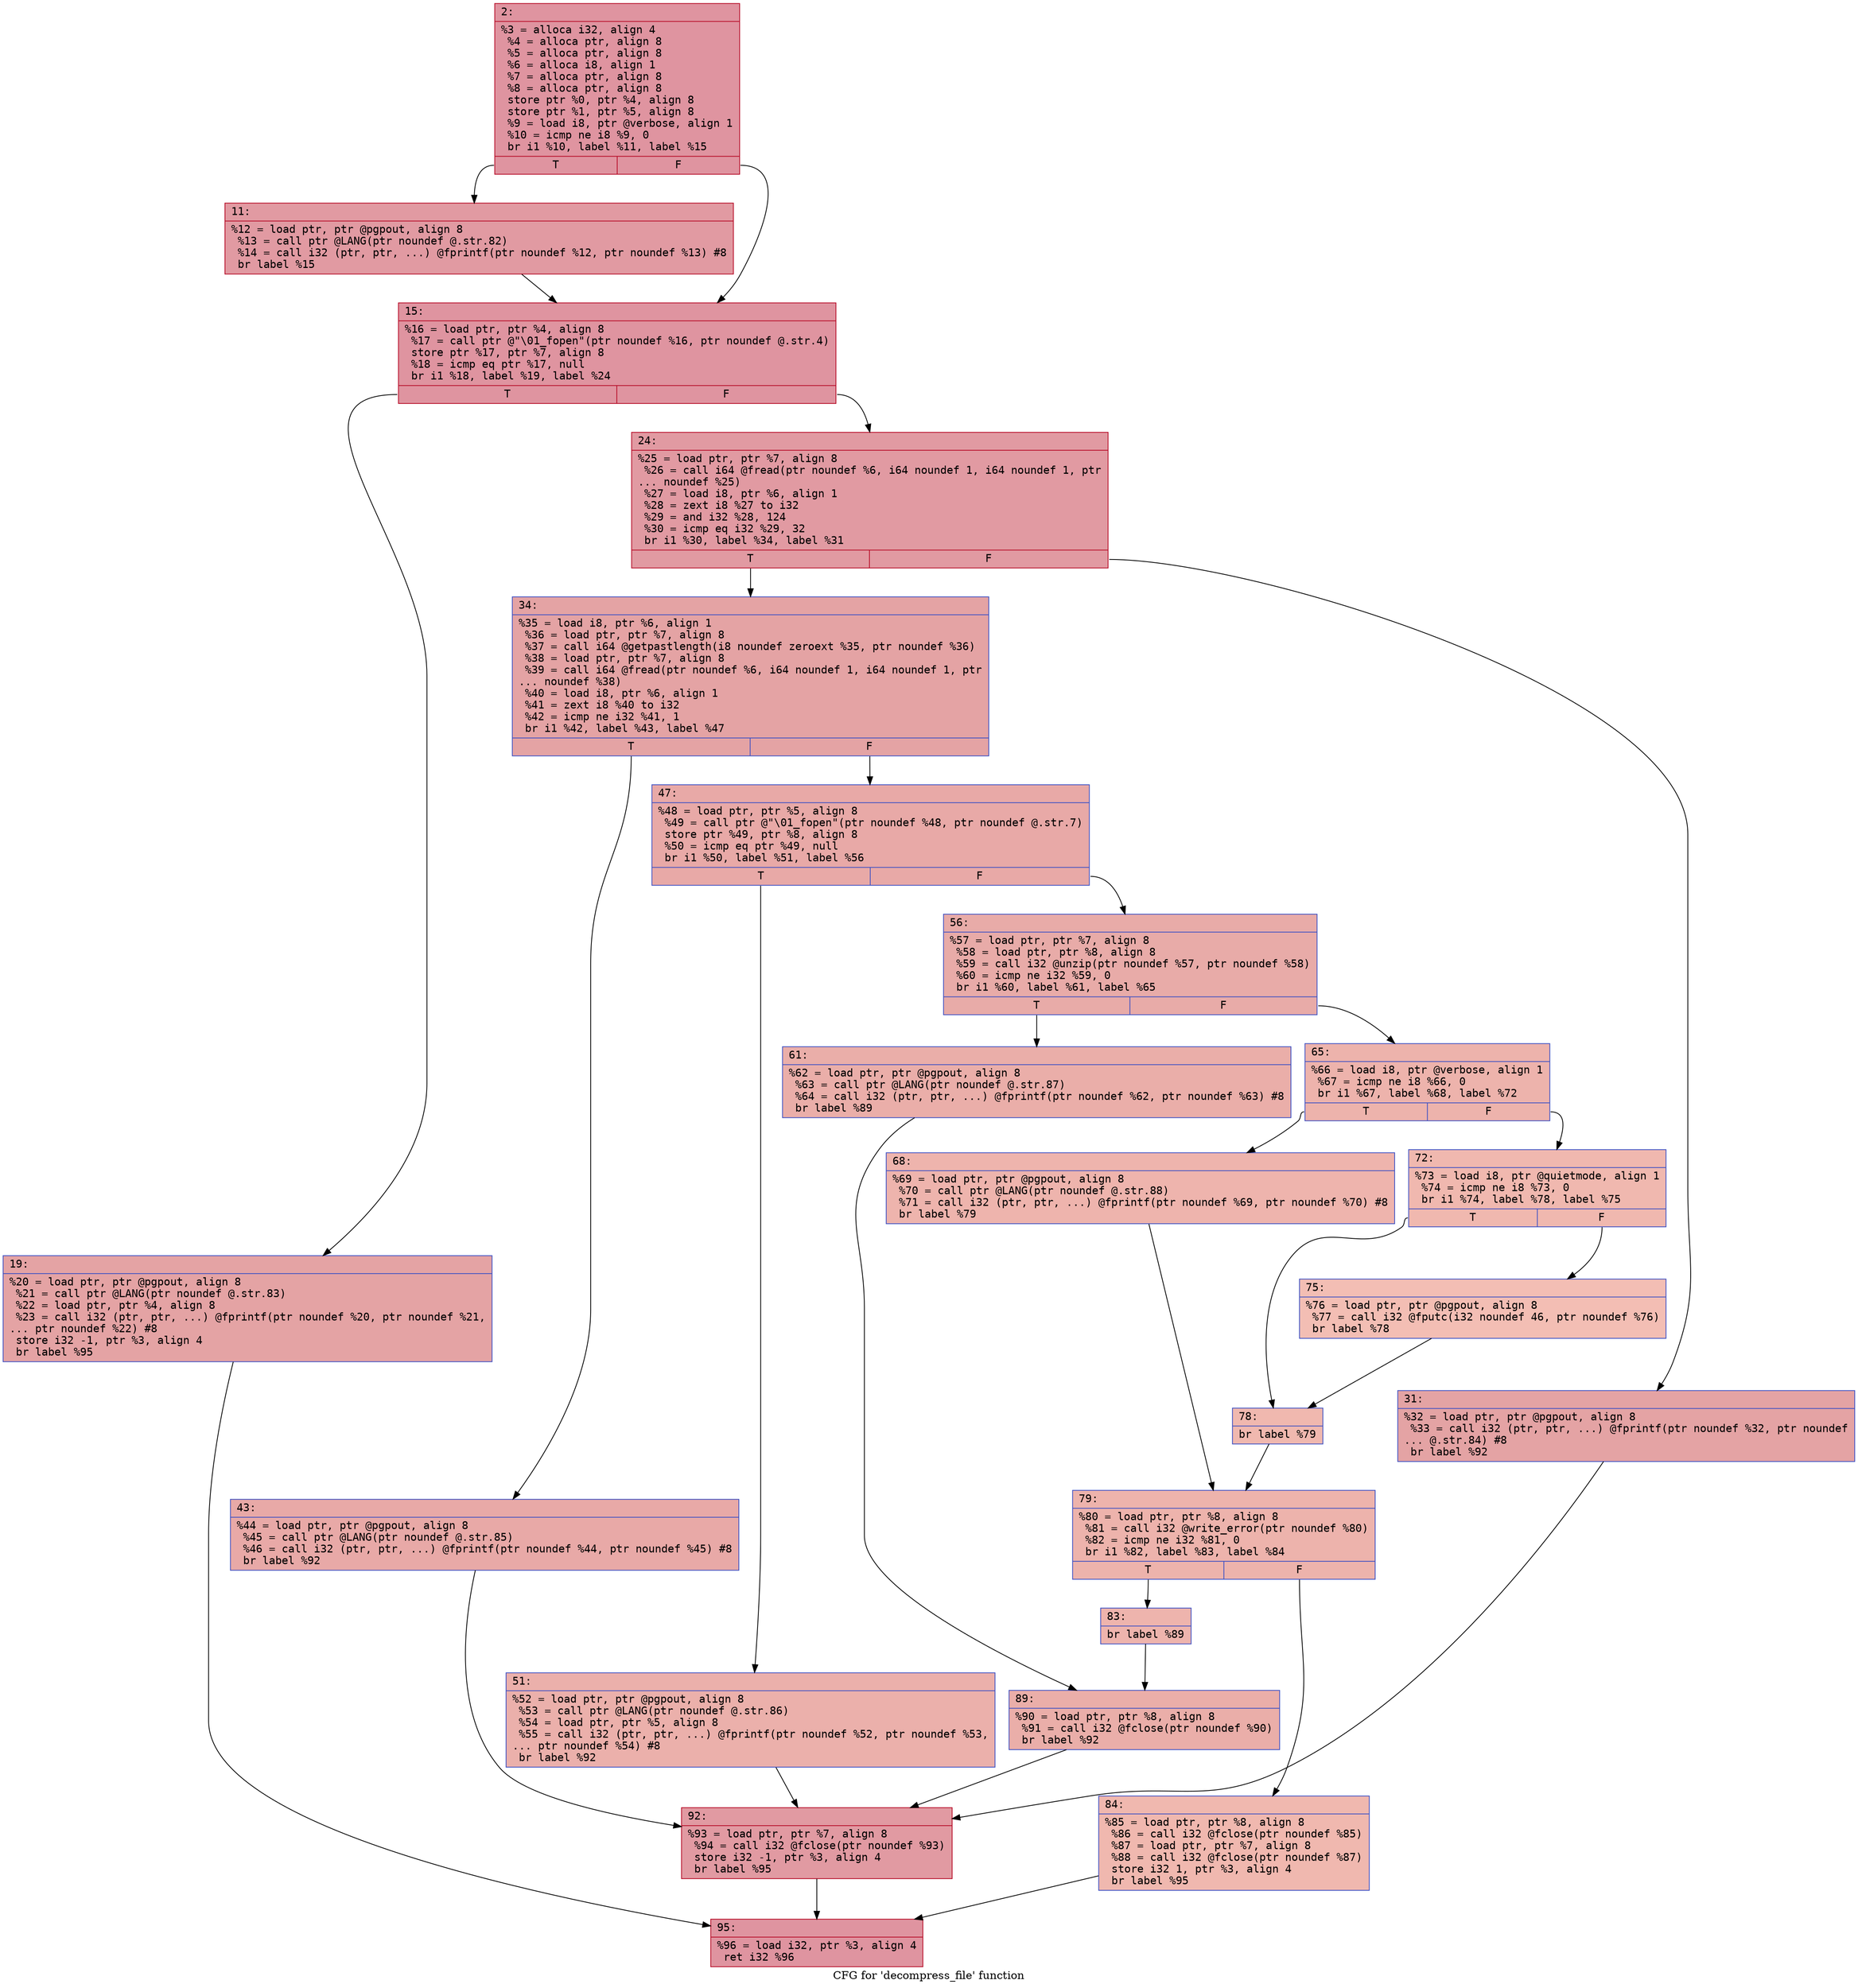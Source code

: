digraph "CFG for 'decompress_file' function" {
	label="CFG for 'decompress_file' function";

	Node0x6000002adbd0 [shape=record,color="#b70d28ff", style=filled, fillcolor="#b70d2870" fontname="Courier",label="{2:\l|  %3 = alloca i32, align 4\l  %4 = alloca ptr, align 8\l  %5 = alloca ptr, align 8\l  %6 = alloca i8, align 1\l  %7 = alloca ptr, align 8\l  %8 = alloca ptr, align 8\l  store ptr %0, ptr %4, align 8\l  store ptr %1, ptr %5, align 8\l  %9 = load i8, ptr @verbose, align 1\l  %10 = icmp ne i8 %9, 0\l  br i1 %10, label %11, label %15\l|{<s0>T|<s1>F}}"];
	Node0x6000002adbd0:s0 -> Node0x6000002adc20[tooltip="2 -> 11\nProbability 62.50%" ];
	Node0x6000002adbd0:s1 -> Node0x6000002adc70[tooltip="2 -> 15\nProbability 37.50%" ];
	Node0x6000002adc20 [shape=record,color="#b70d28ff", style=filled, fillcolor="#bb1b2c70" fontname="Courier",label="{11:\l|  %12 = load ptr, ptr @pgpout, align 8\l  %13 = call ptr @LANG(ptr noundef @.str.82)\l  %14 = call i32 (ptr, ptr, ...) @fprintf(ptr noundef %12, ptr noundef %13) #8\l  br label %15\l}"];
	Node0x6000002adc20 -> Node0x6000002adc70[tooltip="11 -> 15\nProbability 100.00%" ];
	Node0x6000002adc70 [shape=record,color="#b70d28ff", style=filled, fillcolor="#b70d2870" fontname="Courier",label="{15:\l|  %16 = load ptr, ptr %4, align 8\l  %17 = call ptr @\"\\01_fopen\"(ptr noundef %16, ptr noundef @.str.4)\l  store ptr %17, ptr %7, align 8\l  %18 = icmp eq ptr %17, null\l  br i1 %18, label %19, label %24\l|{<s0>T|<s1>F}}"];
	Node0x6000002adc70:s0 -> Node0x6000002adcc0[tooltip="15 -> 19\nProbability 37.50%" ];
	Node0x6000002adc70:s1 -> Node0x6000002add10[tooltip="15 -> 24\nProbability 62.50%" ];
	Node0x6000002adcc0 [shape=record,color="#3d50c3ff", style=filled, fillcolor="#c32e3170" fontname="Courier",label="{19:\l|  %20 = load ptr, ptr @pgpout, align 8\l  %21 = call ptr @LANG(ptr noundef @.str.83)\l  %22 = load ptr, ptr %4, align 8\l  %23 = call i32 (ptr, ptr, ...) @fprintf(ptr noundef %20, ptr noundef %21,\l... ptr noundef %22) #8\l  store i32 -1, ptr %3, align 4\l  br label %95\l}"];
	Node0x6000002adcc0 -> Node0x6000002ae2b0[tooltip="19 -> 95\nProbability 100.00%" ];
	Node0x6000002add10 [shape=record,color="#b70d28ff", style=filled, fillcolor="#bb1b2c70" fontname="Courier",label="{24:\l|  %25 = load ptr, ptr %7, align 8\l  %26 = call i64 @fread(ptr noundef %6, i64 noundef 1, i64 noundef 1, ptr\l... noundef %25)\l  %27 = load i8, ptr %6, align 1\l  %28 = zext i8 %27 to i32\l  %29 = and i32 %28, 124\l  %30 = icmp eq i32 %29, 32\l  br i1 %30, label %34, label %31\l|{<s0>T|<s1>F}}"];
	Node0x6000002add10:s0 -> Node0x6000002addb0[tooltip="24 -> 34\nProbability 50.00%" ];
	Node0x6000002add10:s1 -> Node0x6000002add60[tooltip="24 -> 31\nProbability 50.00%" ];
	Node0x6000002add60 [shape=record,color="#3d50c3ff", style=filled, fillcolor="#c32e3170" fontname="Courier",label="{31:\l|  %32 = load ptr, ptr @pgpout, align 8\l  %33 = call i32 (ptr, ptr, ...) @fprintf(ptr noundef %32, ptr noundef\l... @.str.84) #8\l  br label %92\l}"];
	Node0x6000002add60 -> Node0x6000002ae260[tooltip="31 -> 92\nProbability 100.00%" ];
	Node0x6000002addb0 [shape=record,color="#3d50c3ff", style=filled, fillcolor="#c32e3170" fontname="Courier",label="{34:\l|  %35 = load i8, ptr %6, align 1\l  %36 = load ptr, ptr %7, align 8\l  %37 = call i64 @getpastlength(i8 noundef zeroext %35, ptr noundef %36)\l  %38 = load ptr, ptr %7, align 8\l  %39 = call i64 @fread(ptr noundef %6, i64 noundef 1, i64 noundef 1, ptr\l... noundef %38)\l  %40 = load i8, ptr %6, align 1\l  %41 = zext i8 %40 to i32\l  %42 = icmp ne i32 %41, 1\l  br i1 %42, label %43, label %47\l|{<s0>T|<s1>F}}"];
	Node0x6000002addb0:s0 -> Node0x6000002ade00[tooltip="34 -> 43\nProbability 50.00%" ];
	Node0x6000002addb0:s1 -> Node0x6000002ade50[tooltip="34 -> 47\nProbability 50.00%" ];
	Node0x6000002ade00 [shape=record,color="#3d50c3ff", style=filled, fillcolor="#ca3b3770" fontname="Courier",label="{43:\l|  %44 = load ptr, ptr @pgpout, align 8\l  %45 = call ptr @LANG(ptr noundef @.str.85)\l  %46 = call i32 (ptr, ptr, ...) @fprintf(ptr noundef %44, ptr noundef %45) #8\l  br label %92\l}"];
	Node0x6000002ade00 -> Node0x6000002ae260[tooltip="43 -> 92\nProbability 100.00%" ];
	Node0x6000002ade50 [shape=record,color="#3d50c3ff", style=filled, fillcolor="#ca3b3770" fontname="Courier",label="{47:\l|  %48 = load ptr, ptr %5, align 8\l  %49 = call ptr @\"\\01_fopen\"(ptr noundef %48, ptr noundef @.str.7)\l  store ptr %49, ptr %8, align 8\l  %50 = icmp eq ptr %49, null\l  br i1 %50, label %51, label %56\l|{<s0>T|<s1>F}}"];
	Node0x6000002ade50:s0 -> Node0x6000002adea0[tooltip="47 -> 51\nProbability 37.50%" ];
	Node0x6000002ade50:s1 -> Node0x6000002adef0[tooltip="47 -> 56\nProbability 62.50%" ];
	Node0x6000002adea0 [shape=record,color="#3d50c3ff", style=filled, fillcolor="#d24b4070" fontname="Courier",label="{51:\l|  %52 = load ptr, ptr @pgpout, align 8\l  %53 = call ptr @LANG(ptr noundef @.str.86)\l  %54 = load ptr, ptr %5, align 8\l  %55 = call i32 (ptr, ptr, ...) @fprintf(ptr noundef %52, ptr noundef %53,\l... ptr noundef %54) #8\l  br label %92\l}"];
	Node0x6000002adea0 -> Node0x6000002ae260[tooltip="51 -> 92\nProbability 100.00%" ];
	Node0x6000002adef0 [shape=record,color="#3d50c3ff", style=filled, fillcolor="#cc403a70" fontname="Courier",label="{56:\l|  %57 = load ptr, ptr %7, align 8\l  %58 = load ptr, ptr %8, align 8\l  %59 = call i32 @unzip(ptr noundef %57, ptr noundef %58)\l  %60 = icmp ne i32 %59, 0\l  br i1 %60, label %61, label %65\l|{<s0>T|<s1>F}}"];
	Node0x6000002adef0:s0 -> Node0x6000002adf40[tooltip="56 -> 61\nProbability 62.50%" ];
	Node0x6000002adef0:s1 -> Node0x6000002adf90[tooltip="56 -> 65\nProbability 37.50%" ];
	Node0x6000002adf40 [shape=record,color="#3d50c3ff", style=filled, fillcolor="#d0473d70" fontname="Courier",label="{61:\l|  %62 = load ptr, ptr @pgpout, align 8\l  %63 = call ptr @LANG(ptr noundef @.str.87)\l  %64 = call i32 (ptr, ptr, ...) @fprintf(ptr noundef %62, ptr noundef %63) #8\l  br label %89\l}"];
	Node0x6000002adf40 -> Node0x6000002ae210[tooltip="61 -> 89\nProbability 100.00%" ];
	Node0x6000002adf90 [shape=record,color="#3d50c3ff", style=filled, fillcolor="#d6524470" fontname="Courier",label="{65:\l|  %66 = load i8, ptr @verbose, align 1\l  %67 = icmp ne i8 %66, 0\l  br i1 %67, label %68, label %72\l|{<s0>T|<s1>F}}"];
	Node0x6000002adf90:s0 -> Node0x6000002adfe0[tooltip="65 -> 68\nProbability 62.50%" ];
	Node0x6000002adf90:s1 -> Node0x6000002ae030[tooltip="65 -> 72\nProbability 37.50%" ];
	Node0x6000002adfe0 [shape=record,color="#3d50c3ff", style=filled, fillcolor="#d8564670" fontname="Courier",label="{68:\l|  %69 = load ptr, ptr @pgpout, align 8\l  %70 = call ptr @LANG(ptr noundef @.str.88)\l  %71 = call i32 (ptr, ptr, ...) @fprintf(ptr noundef %69, ptr noundef %70) #8\l  br label %79\l}"];
	Node0x6000002adfe0 -> Node0x6000002ae120[tooltip="68 -> 79\nProbability 100.00%" ];
	Node0x6000002ae030 [shape=record,color="#3d50c3ff", style=filled, fillcolor="#dc5d4a70" fontname="Courier",label="{72:\l|  %73 = load i8, ptr @quietmode, align 1\l  %74 = icmp ne i8 %73, 0\l  br i1 %74, label %78, label %75\l|{<s0>T|<s1>F}}"];
	Node0x6000002ae030:s0 -> Node0x6000002ae0d0[tooltip="72 -> 78\nProbability 62.50%" ];
	Node0x6000002ae030:s1 -> Node0x6000002ae080[tooltip="72 -> 75\nProbability 37.50%" ];
	Node0x6000002ae080 [shape=record,color="#3d50c3ff", style=filled, fillcolor="#e36c5570" fontname="Courier",label="{75:\l|  %76 = load ptr, ptr @pgpout, align 8\l  %77 = call i32 @fputc(i32 noundef 46, ptr noundef %76)\l  br label %78\l}"];
	Node0x6000002ae080 -> Node0x6000002ae0d0[tooltip="75 -> 78\nProbability 100.00%" ];
	Node0x6000002ae0d0 [shape=record,color="#3d50c3ff", style=filled, fillcolor="#dc5d4a70" fontname="Courier",label="{78:\l|  br label %79\l}"];
	Node0x6000002ae0d0 -> Node0x6000002ae120[tooltip="78 -> 79\nProbability 100.00%" ];
	Node0x6000002ae120 [shape=record,color="#3d50c3ff", style=filled, fillcolor="#d6524470" fontname="Courier",label="{79:\l|  %80 = load ptr, ptr %8, align 8\l  %81 = call i32 @write_error(ptr noundef %80)\l  %82 = icmp ne i32 %81, 0\l  br i1 %82, label %83, label %84\l|{<s0>T|<s1>F}}"];
	Node0x6000002ae120:s0 -> Node0x6000002ae170[tooltip="79 -> 83\nProbability 62.50%" ];
	Node0x6000002ae120:s1 -> Node0x6000002ae1c0[tooltip="79 -> 84\nProbability 37.50%" ];
	Node0x6000002ae170 [shape=record,color="#3d50c3ff", style=filled, fillcolor="#d8564670" fontname="Courier",label="{83:\l|  br label %89\l}"];
	Node0x6000002ae170 -> Node0x6000002ae210[tooltip="83 -> 89\nProbability 100.00%" ];
	Node0x6000002ae1c0 [shape=record,color="#3d50c3ff", style=filled, fillcolor="#dc5d4a70" fontname="Courier",label="{84:\l|  %85 = load ptr, ptr %8, align 8\l  %86 = call i32 @fclose(ptr noundef %85)\l  %87 = load ptr, ptr %7, align 8\l  %88 = call i32 @fclose(ptr noundef %87)\l  store i32 1, ptr %3, align 4\l  br label %95\l}"];
	Node0x6000002ae1c0 -> Node0x6000002ae2b0[tooltip="84 -> 95\nProbability 100.00%" ];
	Node0x6000002ae210 [shape=record,color="#3d50c3ff", style=filled, fillcolor="#d0473d70" fontname="Courier",label="{89:\l|  %90 = load ptr, ptr %8, align 8\l  %91 = call i32 @fclose(ptr noundef %90)\l  br label %92\l}"];
	Node0x6000002ae210 -> Node0x6000002ae260[tooltip="89 -> 92\nProbability 100.00%" ];
	Node0x6000002ae260 [shape=record,color="#b70d28ff", style=filled, fillcolor="#bb1b2c70" fontname="Courier",label="{92:\l|  %93 = load ptr, ptr %7, align 8\l  %94 = call i32 @fclose(ptr noundef %93)\l  store i32 -1, ptr %3, align 4\l  br label %95\l}"];
	Node0x6000002ae260 -> Node0x6000002ae2b0[tooltip="92 -> 95\nProbability 100.00%" ];
	Node0x6000002ae2b0 [shape=record,color="#b70d28ff", style=filled, fillcolor="#b70d2870" fontname="Courier",label="{95:\l|  %96 = load i32, ptr %3, align 4\l  ret i32 %96\l}"];
}
